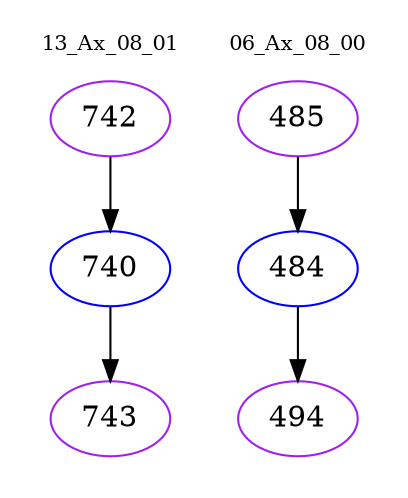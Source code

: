 digraph{
subgraph cluster_0 {
color = white
label = "13_Ax_08_01";
fontsize=10;
T0_742 [label="742", color="purple"]
T0_742 -> T0_740 [color="black"]
T0_740 [label="740", color="blue"]
T0_740 -> T0_743 [color="black"]
T0_743 [label="743", color="purple"]
}
subgraph cluster_1 {
color = white
label = "06_Ax_08_00";
fontsize=10;
T1_485 [label="485", color="purple"]
T1_485 -> T1_484 [color="black"]
T1_484 [label="484", color="blue"]
T1_484 -> T1_494 [color="black"]
T1_494 [label="494", color="purple"]
}
}
